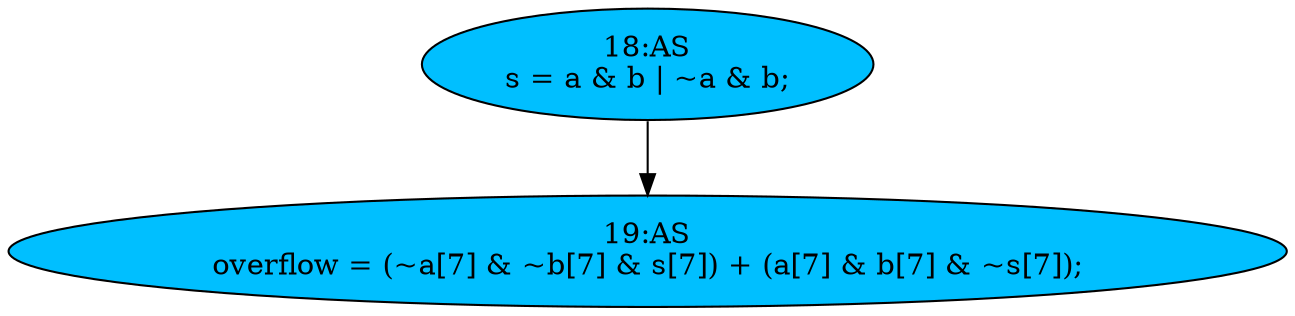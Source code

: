 strict digraph "compose( ,  )" {
	node [label="\N"];
	"19:AS"	[ast="<pyverilog.vparser.ast.Assign object at 0x7f091bf7d510>",
		def_var="['overflow']",
		fillcolor=deepskyblue,
		label="19:AS
overflow = (~a[7] & ~b[7] & s[7]) + (a[7] & b[7] & ~s[7]);",
		statements="[]",
		style=filled,
		typ=Assign,
		use_var="['a', 'b', 's', 'a', 'b', 's']"];
	"18:AS"	[ast="<pyverilog.vparser.ast.Assign object at 0x7f091bf647d0>",
		def_var="['s']",
		fillcolor=deepskyblue,
		label="18:AS
s = a & b | ~a & b;",
		statements="[]",
		style=filled,
		typ=Assign,
		use_var="['a', 'b', 'a', 'b']"];
	"18:AS" -> "19:AS";
}
